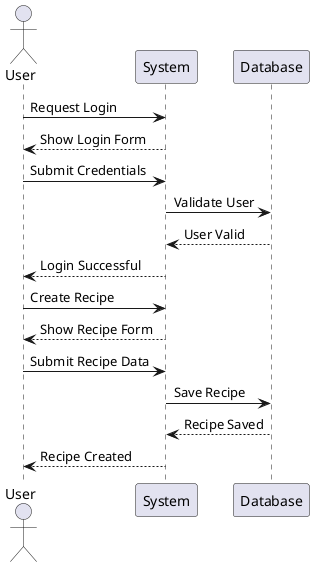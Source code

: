 @startuml Sequence Diagram
actor User
participant System
participant Database

User -> System: Request Login
System --> User: Show Login Form
User -> System: Submit Credentials
System -> Database: Validate User
Database --> System: User Valid
System --> User: Login Successful

User -> System: Create Recipe
System --> User: Show Recipe Form
User -> System: Submit Recipe Data
System -> Database: Save Recipe
Database --> System: Recipe Saved
System --> User: Recipe Created
@enduml